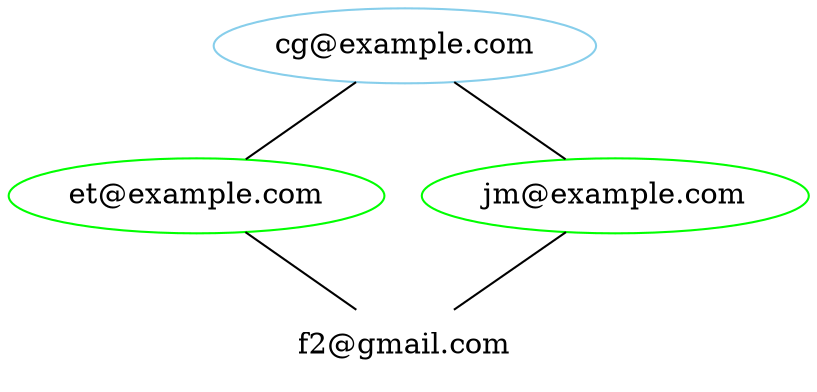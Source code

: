 graph G {
"cg@example.com" [label="cg@example.com" color="skyblue"];
"et@example.com" [label="et@example.com" color="green"];
"cg@example.com" -- "et@example.com";
"jm@example.com" [label="jm@example.com" color="green"];
"cg@example.com" -- "jm@example.com";
"f2@gmail.com" [label="f2@gmail.com" color="white"];
"et@example.com" -- "f2@gmail.com";
"jm@example.com" -- "f2@gmail.com";
}
